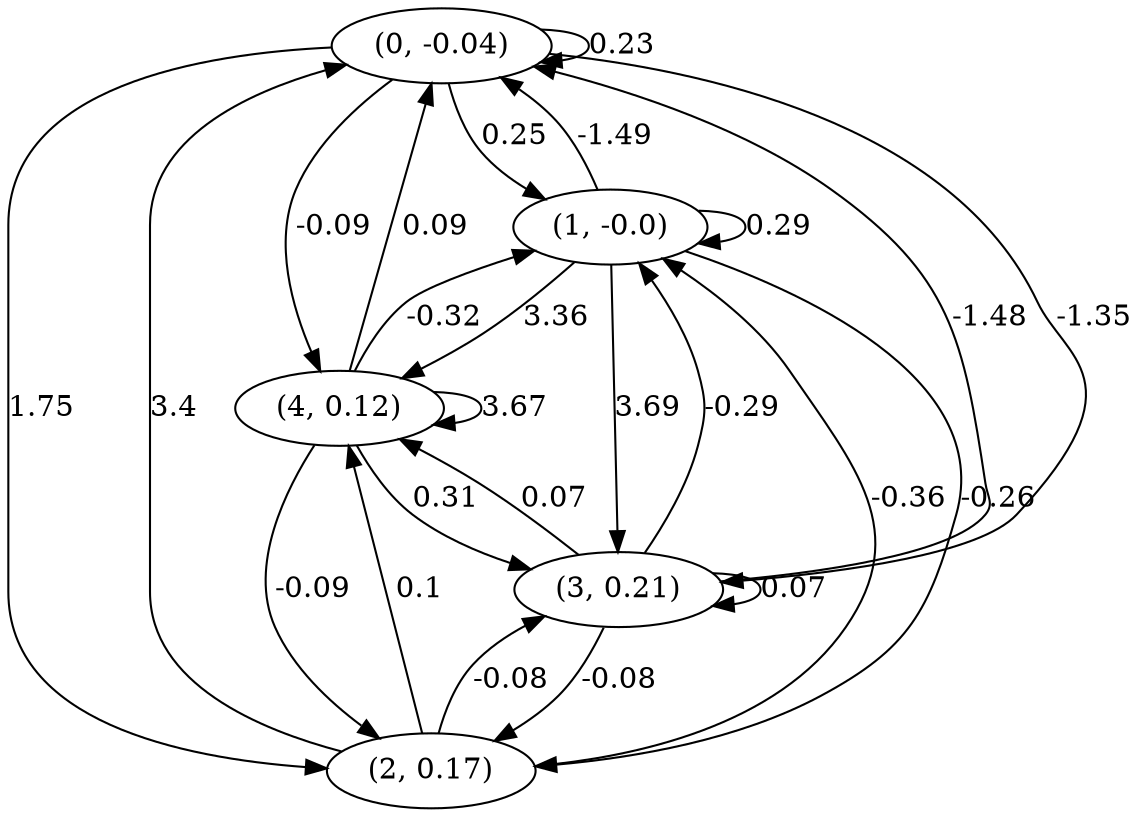digraph {
    0 [ label = "(0, -0.04)" ]
    1 [ label = "(1, -0.0)" ]
    2 [ label = "(2, 0.17)" ]
    3 [ label = "(3, 0.21)" ]
    4 [ label = "(4, 0.12)" ]
    0 -> 0 [ label = "0.23" ]
    1 -> 1 [ label = "0.29" ]
    3 -> 3 [ label = "0.07" ]
    4 -> 4 [ label = "3.67" ]
    1 -> 0 [ label = "-1.49" ]
    2 -> 0 [ label = "3.4" ]
    3 -> 0 [ label = "-1.48" ]
    4 -> 0 [ label = "0.09" ]
    0 -> 1 [ label = "0.25" ]
    2 -> 1 [ label = "-0.36" ]
    3 -> 1 [ label = "-0.29" ]
    4 -> 1 [ label = "-0.32" ]
    0 -> 2 [ label = "1.75" ]
    1 -> 2 [ label = "-0.26" ]
    3 -> 2 [ label = "-0.08" ]
    4 -> 2 [ label = "-0.09" ]
    0 -> 3 [ label = "-1.35" ]
    1 -> 3 [ label = "3.69" ]
    2 -> 3 [ label = "-0.08" ]
    4 -> 3 [ label = "0.31" ]
    0 -> 4 [ label = "-0.09" ]
    1 -> 4 [ label = "3.36" ]
    2 -> 4 [ label = "0.1" ]
    3 -> 4 [ label = "0.07" ]
}


